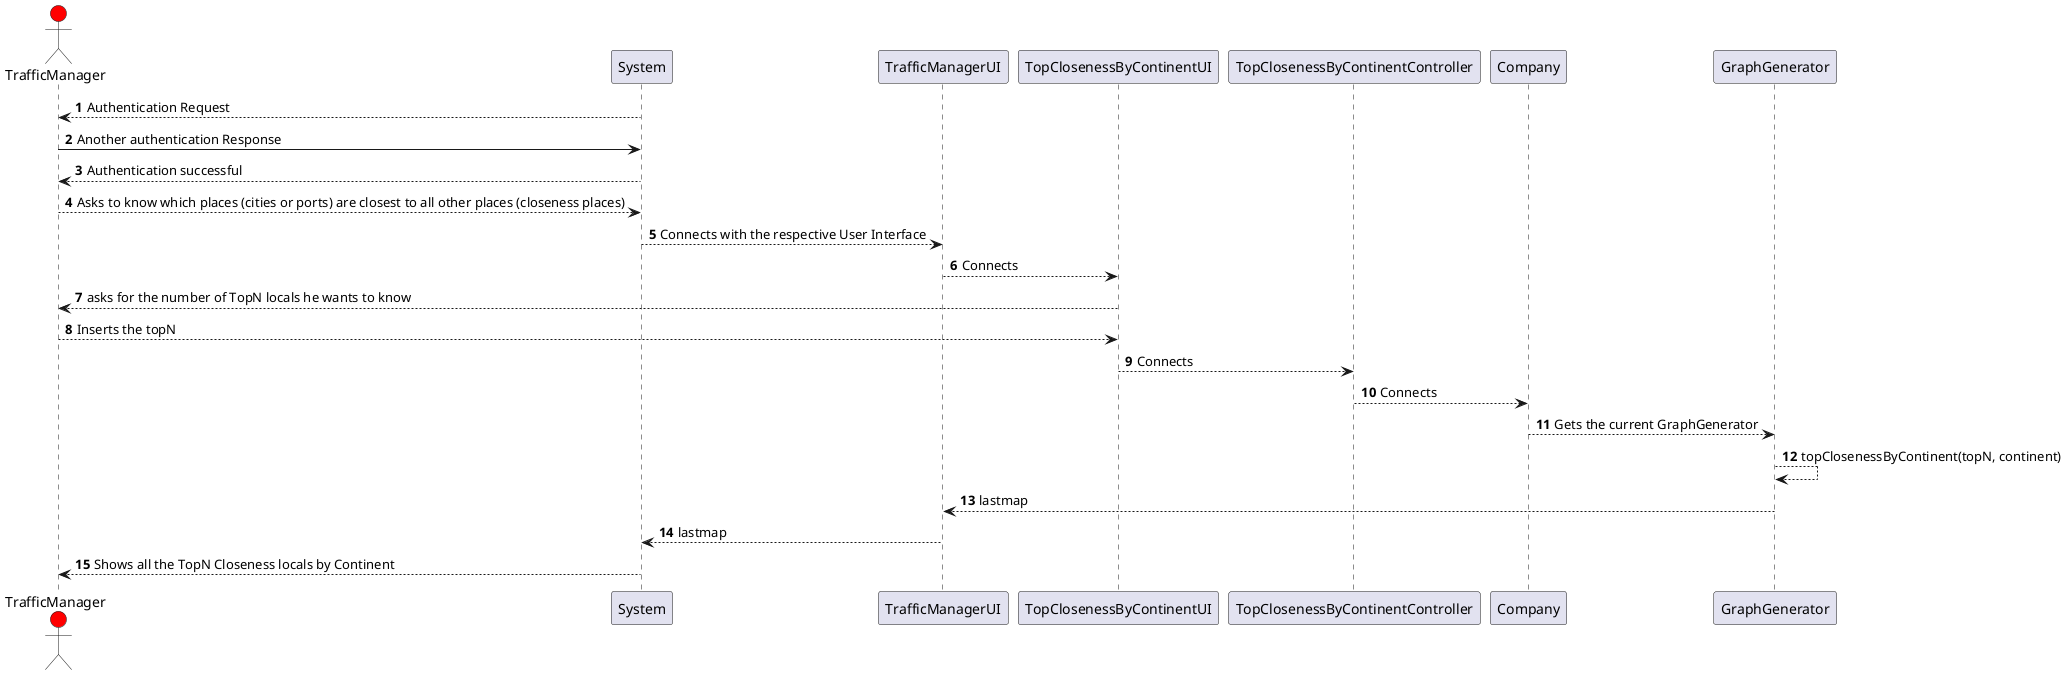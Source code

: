 @startuml

autonumber

actor TrafficManager #red

System --> TrafficManager: Authentication Request
TrafficManager -> System : Another authentication Response
System --> TrafficManager : Authentication successful
TrafficManager --> System : Asks to know which places (cities or ports) are closest to all other places (closeness places)
System --> TrafficManagerUI : Connects with the respective User Interface
TrafficManagerUI --> TopClosenessByContinentUI : Connects
TopClosenessByContinentUI --> TrafficManager : asks for the number of TopN locals he wants to know
TrafficManager --> TopClosenessByContinentUI : Inserts the topN
TopClosenessByContinentUI --> TopClosenessByContinentController : Connects
TopClosenessByContinentController --> Company : Connects
Company --> GraphGenerator : Gets the current GraphGenerator
GraphGenerator --> GraphGenerator : topClosenessByContinent(topN, continent)
GraphGenerator --> TrafficManagerUI : lastmap
TrafficManagerUI --> System : lastmap
System --> TrafficManager : Shows all the TopN Closeness locals by Continent

@enduml